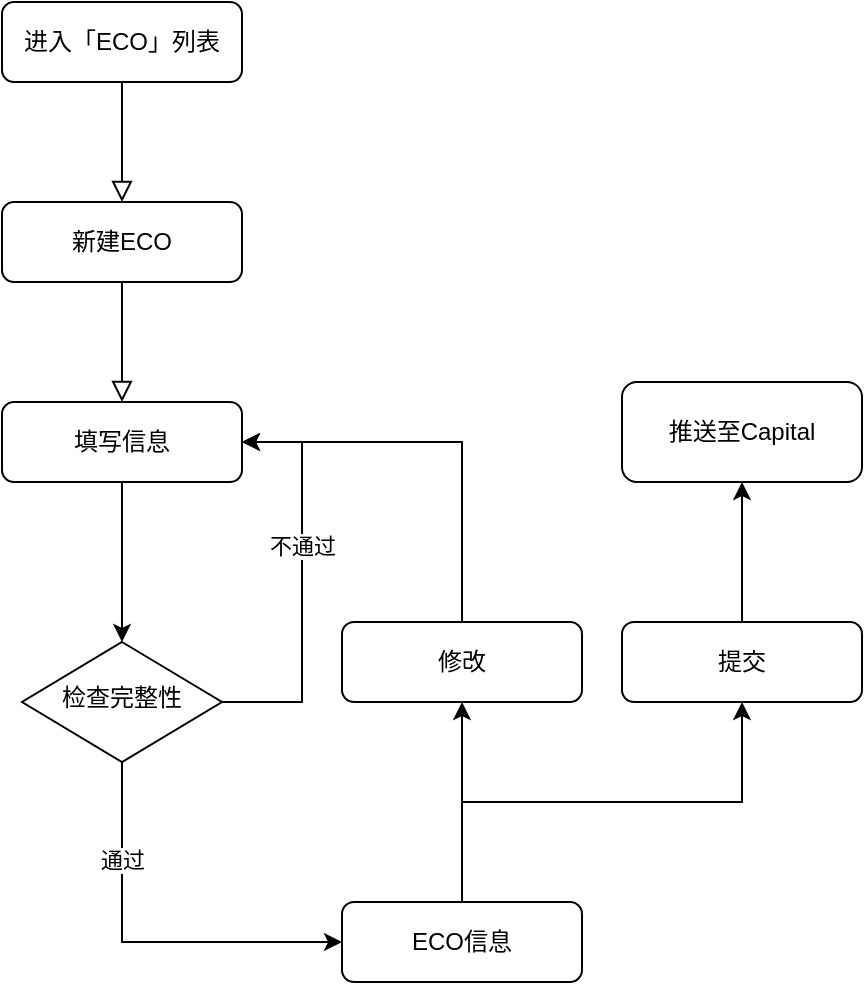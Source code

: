 <mxfile version="21.1.1" type="github">
  <diagram name="第 1 页" id="mfDMCQaa-sl-N5Xm-IUA">
    <mxGraphModel dx="525" dy="1123" grid="1" gridSize="10" guides="1" tooltips="1" connect="1" arrows="1" fold="1" page="1" pageScale="1" pageWidth="827" pageHeight="1169" math="0" shadow="0">
      <root>
        <mxCell id="0" />
        <mxCell id="1" parent="0" />
        <mxCell id="FYJQ74CHEYr3Noe4ONyP-1" value="" style="rounded=0;html=1;jettySize=auto;orthogonalLoop=1;fontSize=11;endArrow=block;endFill=0;endSize=8;strokeWidth=1;shadow=0;labelBackgroundColor=none;edgeStyle=orthogonalEdgeStyle;entryX=0.5;entryY=0;entryDx=0;entryDy=0;" edge="1" parent="1" source="FYJQ74CHEYr3Noe4ONyP-2" target="FYJQ74CHEYr3Noe4ONyP-18">
          <mxGeometry relative="1" as="geometry">
            <mxPoint x="120" y="170" as="targetPoint" />
          </mxGeometry>
        </mxCell>
        <mxCell id="FYJQ74CHEYr3Noe4ONyP-2" value="进入「ECO」列表" style="rounded=1;whiteSpace=wrap;html=1;fontSize=12;glass=0;strokeWidth=1;shadow=0;" vertex="1" parent="1">
          <mxGeometry x="60" y="80" width="120" height="40" as="geometry" />
        </mxCell>
        <mxCell id="FYJQ74CHEYr3Noe4ONyP-3" value="" style="rounded=0;html=1;jettySize=auto;orthogonalLoop=1;fontSize=11;endArrow=block;endFill=0;endSize=8;strokeWidth=1;shadow=0;labelBackgroundColor=none;edgeStyle=orthogonalEdgeStyle;exitX=0.5;exitY=1;exitDx=0;exitDy=0;entryX=0.5;entryY=0;entryDx=0;entryDy=0;" edge="1" parent="1" source="FYJQ74CHEYr3Noe4ONyP-18" target="FYJQ74CHEYr3Noe4ONyP-19">
          <mxGeometry y="20" relative="1" as="geometry">
            <mxPoint as="offset" />
            <mxPoint x="120" y="230" as="sourcePoint" />
            <mxPoint x="120.0" y="280" as="targetPoint" />
          </mxGeometry>
        </mxCell>
        <mxCell id="FYJQ74CHEYr3Noe4ONyP-5" style="edgeStyle=orthogonalEdgeStyle;rounded=0;orthogonalLoop=1;jettySize=auto;html=1;entryX=0.5;entryY=0;entryDx=0;entryDy=0;exitX=0.5;exitY=1;exitDx=0;exitDy=0;" edge="1" parent="1" source="FYJQ74CHEYr3Noe4ONyP-19" target="FYJQ74CHEYr3Noe4ONyP-11">
          <mxGeometry relative="1" as="geometry">
            <mxPoint x="120.0" y="340" as="sourcePoint" />
          </mxGeometry>
        </mxCell>
        <mxCell id="FYJQ74CHEYr3Noe4ONyP-23" value="" style="edgeStyle=orthogonalEdgeStyle;rounded=0;orthogonalLoop=1;jettySize=auto;html=1;" edge="1" parent="1" source="FYJQ74CHEYr3Noe4ONyP-6" target="FYJQ74CHEYr3Noe4ONyP-22">
          <mxGeometry relative="1" as="geometry" />
        </mxCell>
        <mxCell id="FYJQ74CHEYr3Noe4ONyP-6" value="提交" style="rounded=1;whiteSpace=wrap;html=1;fontSize=12;glass=0;strokeWidth=1;shadow=0;" vertex="1" parent="1">
          <mxGeometry x="370" y="390" width="120" height="40" as="geometry" />
        </mxCell>
        <mxCell id="FYJQ74CHEYr3Noe4ONyP-7" style="edgeStyle=orthogonalEdgeStyle;rounded=0;orthogonalLoop=1;jettySize=auto;html=1;entryX=1;entryY=0.5;entryDx=0;entryDy=0;exitX=1;exitY=0.5;exitDx=0;exitDy=0;" edge="1" parent="1" source="FYJQ74CHEYr3Noe4ONyP-11" target="FYJQ74CHEYr3Noe4ONyP-19">
          <mxGeometry relative="1" as="geometry">
            <mxPoint x="170.0" y="310" as="targetPoint" />
            <Array as="points">
              <mxPoint x="210" y="430" />
              <mxPoint x="210" y="300" />
            </Array>
          </mxGeometry>
        </mxCell>
        <mxCell id="FYJQ74CHEYr3Noe4ONyP-8" value="不通过" style="edgeLabel;html=1;align=center;verticalAlign=middle;resizable=0;points=[];" vertex="1" connectable="0" parent="FYJQ74CHEYr3Noe4ONyP-7">
          <mxGeometry relative="1" as="geometry">
            <mxPoint y="-18" as="offset" />
          </mxGeometry>
        </mxCell>
        <mxCell id="FYJQ74CHEYr3Noe4ONyP-11" value="检查完整性" style="rhombus;whiteSpace=wrap;html=1;shadow=0;fontFamily=Helvetica;fontSize=12;align=center;strokeWidth=1;spacing=6;spacingTop=-4;" vertex="1" parent="1">
          <mxGeometry x="70" y="400" width="100" height="60" as="geometry" />
        </mxCell>
        <mxCell id="FYJQ74CHEYr3Noe4ONyP-12" style="edgeStyle=orthogonalEdgeStyle;rounded=0;orthogonalLoop=1;jettySize=auto;html=1;entryX=1;entryY=0.5;entryDx=0;entryDy=0;exitX=0.5;exitY=0;exitDx=0;exitDy=0;" edge="1" parent="1" source="FYJQ74CHEYr3Noe4ONyP-20" target="FYJQ74CHEYr3Noe4ONyP-19">
          <mxGeometry relative="1" as="geometry">
            <mxPoint x="280" y="370.0" as="sourcePoint" />
            <mxPoint x="170.0" y="310" as="targetPoint" />
            <Array as="points" />
          </mxGeometry>
        </mxCell>
        <mxCell id="FYJQ74CHEYr3Noe4ONyP-13" style="edgeStyle=orthogonalEdgeStyle;rounded=0;orthogonalLoop=1;jettySize=auto;html=1;entryX=0.5;entryY=1;entryDx=0;entryDy=0;" edge="1" parent="1" source="FYJQ74CHEYr3Noe4ONyP-14" target="FYJQ74CHEYr3Noe4ONyP-20">
          <mxGeometry relative="1" as="geometry">
            <mxPoint x="280" y="430.0" as="targetPoint" />
            <Array as="points" />
          </mxGeometry>
        </mxCell>
        <mxCell id="FYJQ74CHEYr3Noe4ONyP-21" style="edgeStyle=orthogonalEdgeStyle;rounded=0;orthogonalLoop=1;jettySize=auto;html=1;exitX=0.5;exitY=0;exitDx=0;exitDy=0;" edge="1" parent="1" source="FYJQ74CHEYr3Noe4ONyP-14" target="FYJQ74CHEYr3Noe4ONyP-6">
          <mxGeometry relative="1" as="geometry" />
        </mxCell>
        <mxCell id="FYJQ74CHEYr3Noe4ONyP-14" value="ECO信息" style="rounded=1;whiteSpace=wrap;html=1;fontSize=12;glass=0;strokeWidth=1;shadow=0;" vertex="1" parent="1">
          <mxGeometry x="230" y="530" width="120" height="40" as="geometry" />
        </mxCell>
        <mxCell id="FYJQ74CHEYr3Noe4ONyP-15" style="edgeStyle=orthogonalEdgeStyle;rounded=0;orthogonalLoop=1;jettySize=auto;html=1;exitX=0.5;exitY=1;exitDx=0;exitDy=0;" edge="1" parent="1">
          <mxGeometry relative="1" as="geometry">
            <mxPoint x="120.0" y="340" as="sourcePoint" />
            <mxPoint x="120.0" y="340" as="targetPoint" />
          </mxGeometry>
        </mxCell>
        <mxCell id="FYJQ74CHEYr3Noe4ONyP-16" value="通过" style="edgeStyle=orthogonalEdgeStyle;rounded=0;orthogonalLoop=1;jettySize=auto;html=1;entryX=0;entryY=0.5;entryDx=0;entryDy=0;exitX=0.5;exitY=1;exitDx=0;exitDy=0;" edge="1" parent="1" source="FYJQ74CHEYr3Noe4ONyP-11" target="FYJQ74CHEYr3Noe4ONyP-14">
          <mxGeometry x="-0.5" relative="1" as="geometry">
            <mxPoint x="120" y="460" as="sourcePoint" />
            <mxPoint x="120" y="520" as="targetPoint" />
            <mxPoint y="-1" as="offset" />
          </mxGeometry>
        </mxCell>
        <mxCell id="FYJQ74CHEYr3Noe4ONyP-18" value="新建ECO" style="rounded=1;whiteSpace=wrap;html=1;fontSize=12;glass=0;strokeWidth=1;shadow=0;" vertex="1" parent="1">
          <mxGeometry x="60" y="180" width="120" height="40" as="geometry" />
        </mxCell>
        <mxCell id="FYJQ74CHEYr3Noe4ONyP-19" value="填写信息" style="rounded=1;whiteSpace=wrap;html=1;fontSize=12;glass=0;strokeWidth=1;shadow=0;" vertex="1" parent="1">
          <mxGeometry x="60" y="280" width="120" height="40" as="geometry" />
        </mxCell>
        <mxCell id="FYJQ74CHEYr3Noe4ONyP-20" value="修改" style="rounded=1;whiteSpace=wrap;html=1;fontSize=12;glass=0;strokeWidth=1;shadow=0;" vertex="1" parent="1">
          <mxGeometry x="230" y="390" width="120" height="40" as="geometry" />
        </mxCell>
        <mxCell id="FYJQ74CHEYr3Noe4ONyP-22" value="推送至Capital" style="whiteSpace=wrap;html=1;rounded=1;glass=0;strokeWidth=1;shadow=0;" vertex="1" parent="1">
          <mxGeometry x="370" y="270" width="120" height="50" as="geometry" />
        </mxCell>
      </root>
    </mxGraphModel>
  </diagram>
</mxfile>
